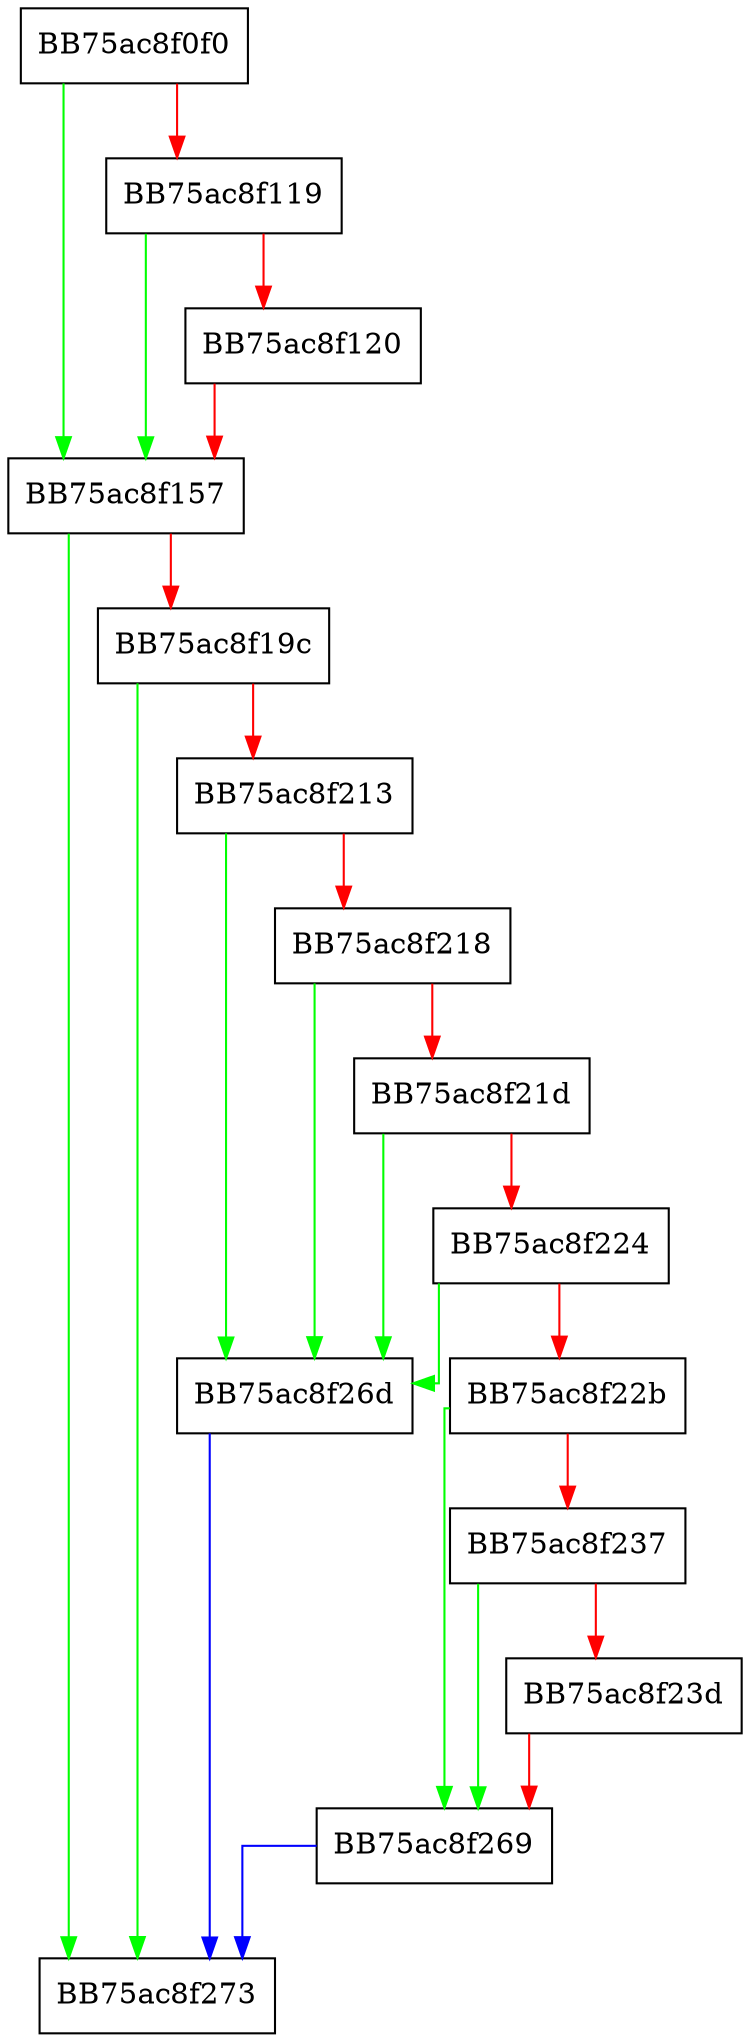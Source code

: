 digraph Execute {
  node [shape="box"];
  graph [splines=ortho];
  BB75ac8f0f0 -> BB75ac8f157 [color="green"];
  BB75ac8f0f0 -> BB75ac8f119 [color="red"];
  BB75ac8f119 -> BB75ac8f157 [color="green"];
  BB75ac8f119 -> BB75ac8f120 [color="red"];
  BB75ac8f120 -> BB75ac8f157 [color="red"];
  BB75ac8f157 -> BB75ac8f273 [color="green"];
  BB75ac8f157 -> BB75ac8f19c [color="red"];
  BB75ac8f19c -> BB75ac8f273 [color="green"];
  BB75ac8f19c -> BB75ac8f213 [color="red"];
  BB75ac8f213 -> BB75ac8f26d [color="green"];
  BB75ac8f213 -> BB75ac8f218 [color="red"];
  BB75ac8f218 -> BB75ac8f26d [color="green"];
  BB75ac8f218 -> BB75ac8f21d [color="red"];
  BB75ac8f21d -> BB75ac8f26d [color="green"];
  BB75ac8f21d -> BB75ac8f224 [color="red"];
  BB75ac8f224 -> BB75ac8f26d [color="green"];
  BB75ac8f224 -> BB75ac8f22b [color="red"];
  BB75ac8f22b -> BB75ac8f269 [color="green"];
  BB75ac8f22b -> BB75ac8f237 [color="red"];
  BB75ac8f237 -> BB75ac8f269 [color="green"];
  BB75ac8f237 -> BB75ac8f23d [color="red"];
  BB75ac8f23d -> BB75ac8f269 [color="red"];
  BB75ac8f269 -> BB75ac8f273 [color="blue"];
  BB75ac8f26d -> BB75ac8f273 [color="blue"];
}